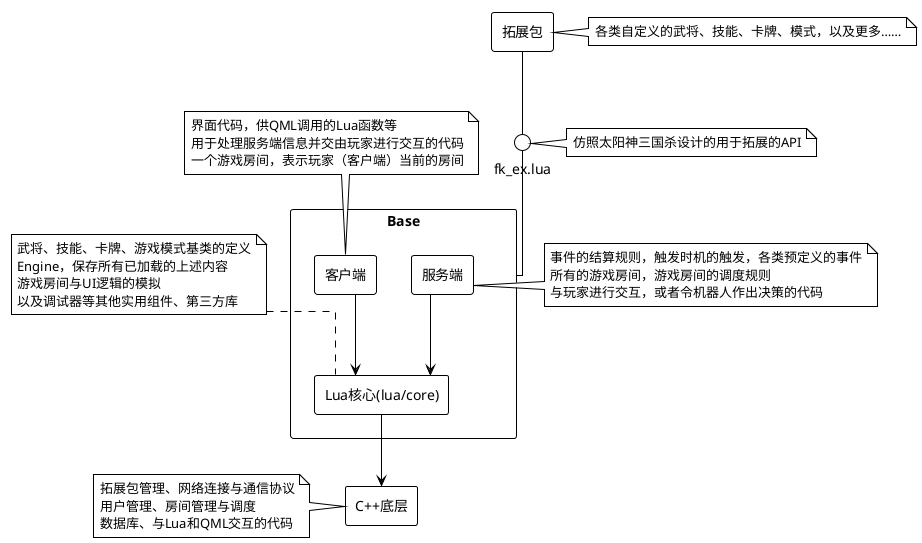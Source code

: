 @startuml
!theme plain
skinparam lineType ortho
skinparam componentStyle rectangle
'left to right direction

component "Base" as base {
  [Lua核心(lua/core)] as Core
  [客户端] as Client
  [服务端] as Server
}
[C++底层] as cpp
() "fk_ex.lua" as API
[拓展包] as Extension

Core --> cpp
Client --> Core
Server --> Core
Client -[hidden]r- Server
base -u- API
Extension -- API

note left of cpp
  拓展包管理、网络连接与通信协议
  用户管理、房间管理与调度
  数据库、与Lua和QML交互的代码
end note

note as N1
  武将、技能、卡牌、游戏模式基类的定义
  Engine，保存所有已加载的上述内容
  游戏房间与UI逻辑的模拟
  以及调试器等其他实用组件、第三方库
end note

N1 .. Core

note as N2 
  界面代码，供QML调用的Lua函数等
  用于处理服务端信息并交由玩家进行交互的代码
  一个游戏房间，表示玩家（客户端）当前的房间
end note

N2 .. Client

note right of Server
  事件的结算规则，触发时机的触发，各类预定义的事件
  所有的游戏房间，游戏房间的调度规则
  与玩家进行交互，或者令机器人作出决策的代码
end note

note right of API
  仿照太阳神三国杀设计的用于拓展的API
end note

note right of Extension
  各类自定义的武将、技能、卡牌、模式，以及更多……
end note
@enduml

